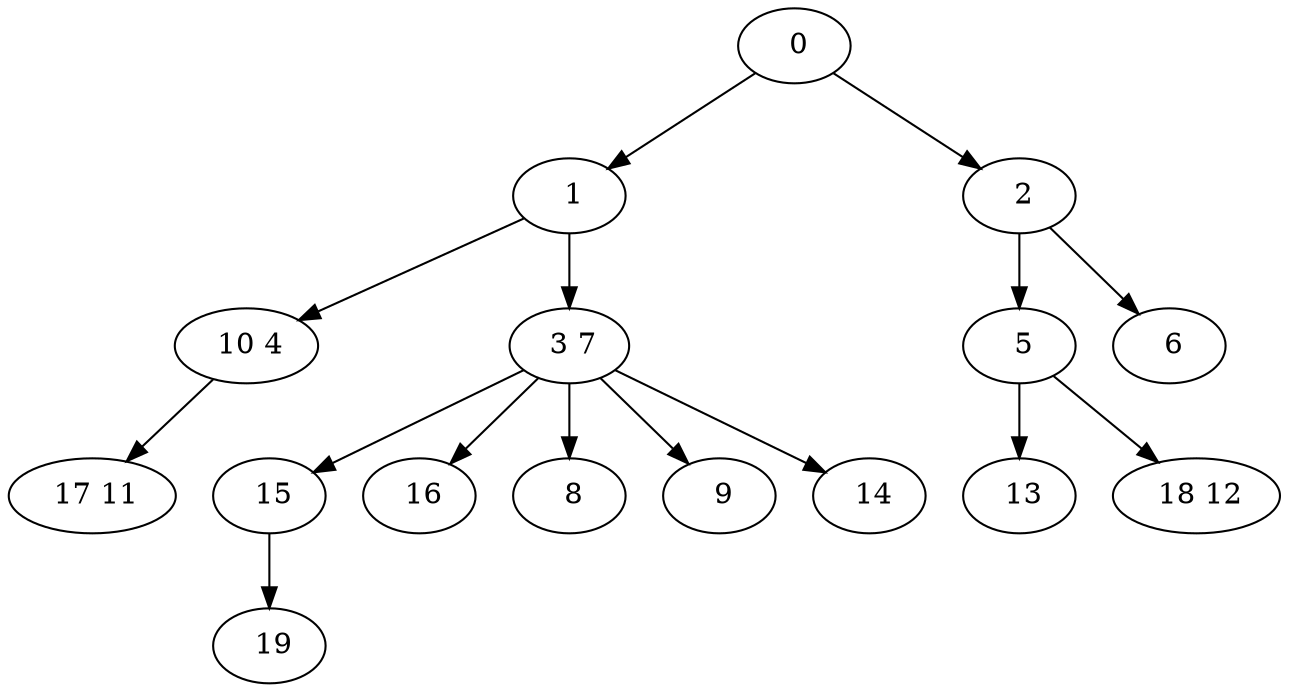 digraph mytree {
" 0" -> " 1";
" 0" -> " 2";
" 1" -> " 10 4";
" 1" -> " 3 7";
" 2" -> " 5";
" 2" -> " 6";
" 17 11";
" 10 4" -> " 17 11";
" 3 7" -> " 15";
" 3 7" -> " 16";
" 3 7" -> " 8";
" 3 7" -> " 9";
" 3 7" -> " 14";
" 5" -> " 13";
" 5" -> " 18 12";
" 6";
" 13";
" 18 12";
" 15" -> " 19";
" 19";
" 16";
" 8";
" 9";
" 14";
}
